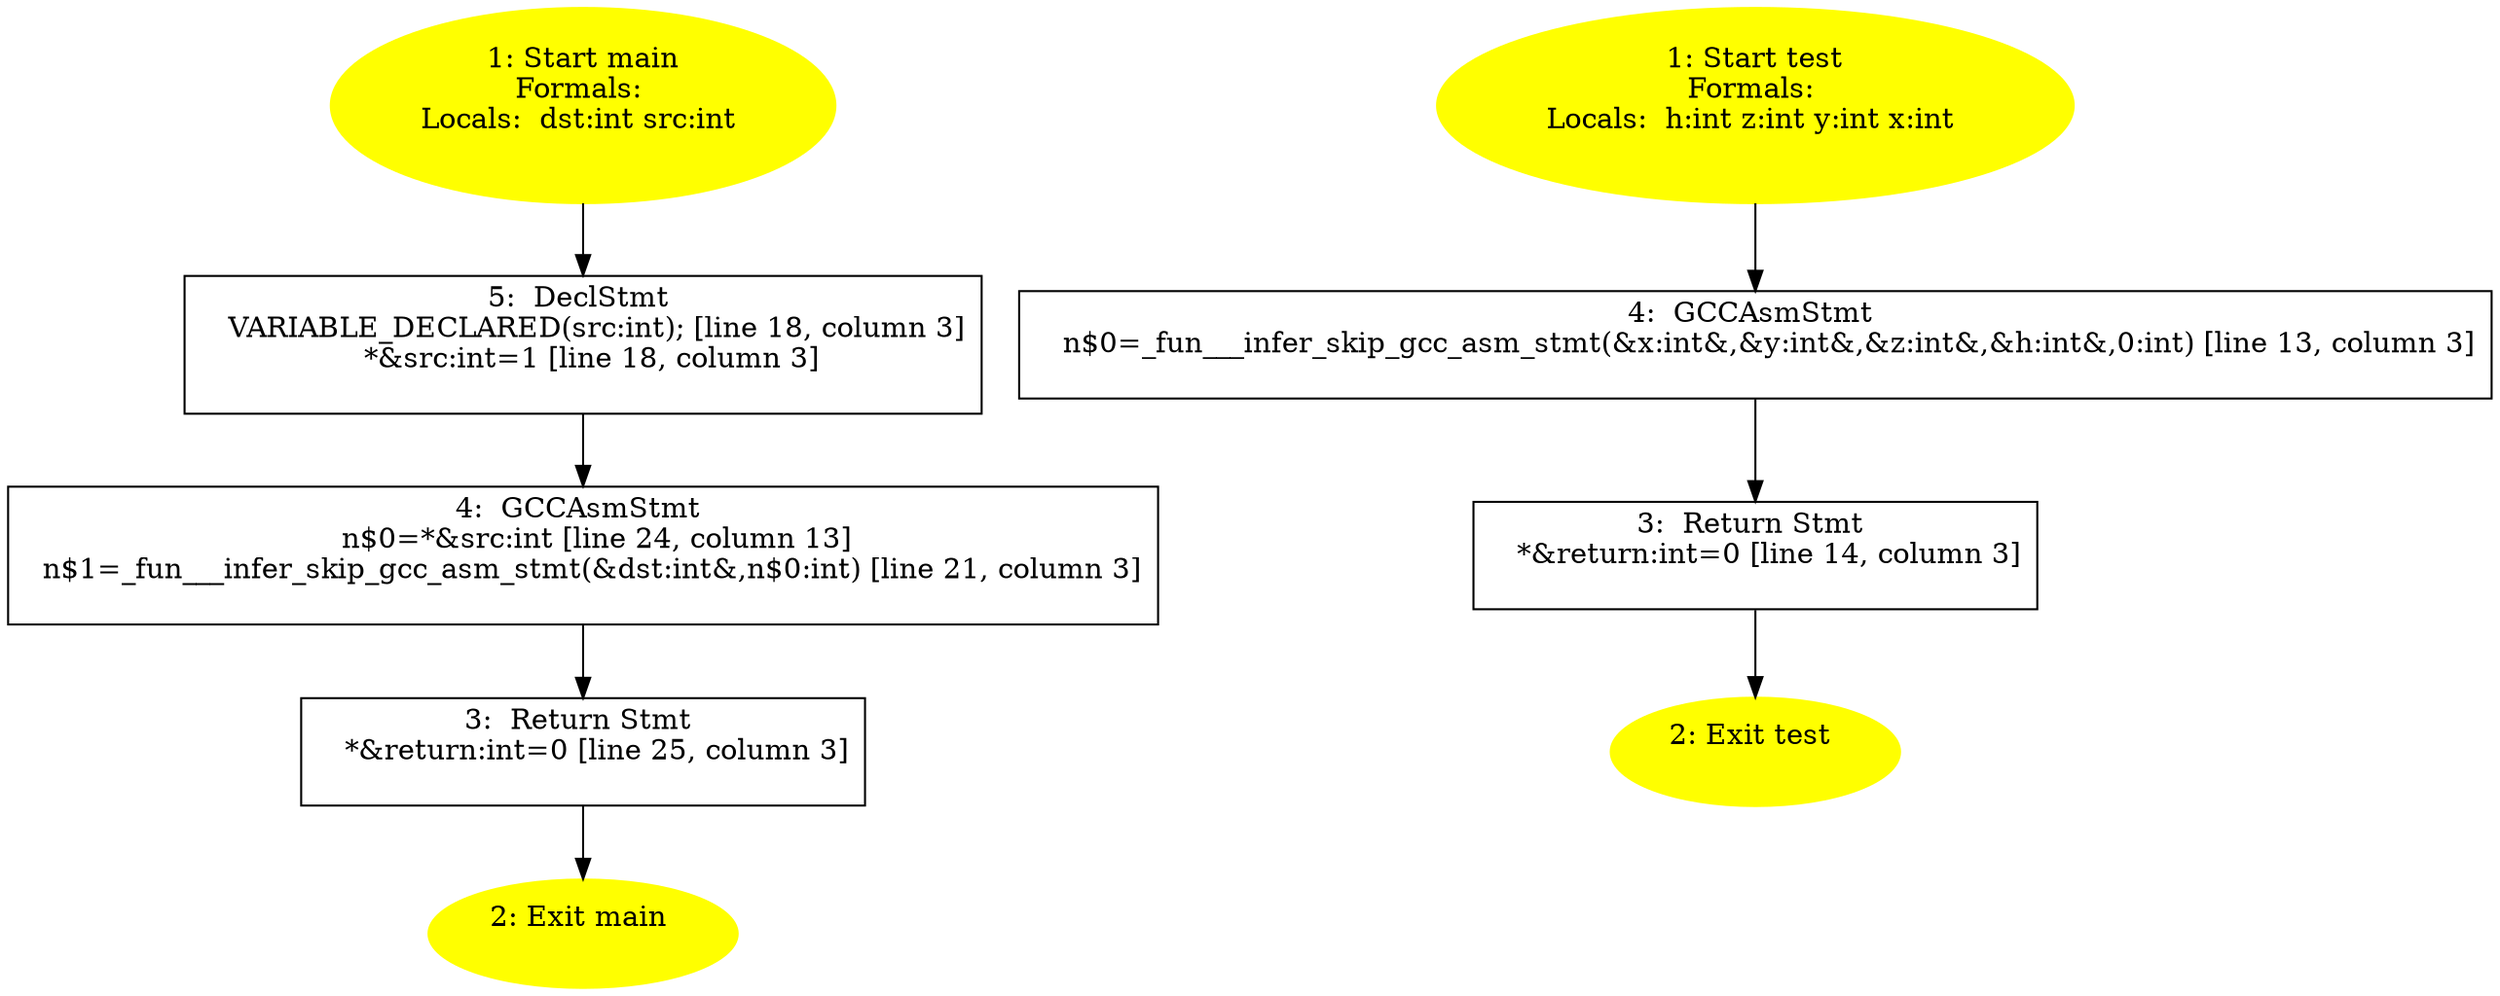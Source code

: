 /* @generated */
digraph cfg {
"main.fad58de7366495db_1" [label="1: Start main\nFormals: \nLocals:  dst:int src:int \n  " color=yellow style=filled]
	

	 "main.fad58de7366495db_1" -> "main.fad58de7366495db_5" ;
"main.fad58de7366495db_2" [label="2: Exit main \n  " color=yellow style=filled]
	

"main.fad58de7366495db_3" [label="3:  Return Stmt \n   *&return:int=0 [line 25, column 3]\n " shape="box"]
	

	 "main.fad58de7366495db_3" -> "main.fad58de7366495db_2" ;
"main.fad58de7366495db_4" [label="4:  GCCAsmStmt \n   n$0=*&src:int [line 24, column 13]\n  n$1=_fun___infer_skip_gcc_asm_stmt(&dst:int&,n$0:int) [line 21, column 3]\n " shape="box"]
	

	 "main.fad58de7366495db_4" -> "main.fad58de7366495db_3" ;
"main.fad58de7366495db_5" [label="5:  DeclStmt \n   VARIABLE_DECLARED(src:int); [line 18, column 3]\n  *&src:int=1 [line 18, column 3]\n " shape="box"]
	

	 "main.fad58de7366495db_5" -> "main.fad58de7366495db_4" ;
"test.098f6bcd4621d373_1" [label="1: Start test\nFormals: \nLocals:  h:int z:int y:int x:int \n  " color=yellow style=filled]
	

	 "test.098f6bcd4621d373_1" -> "test.098f6bcd4621d373_4" ;
"test.098f6bcd4621d373_2" [label="2: Exit test \n  " color=yellow style=filled]
	

"test.098f6bcd4621d373_3" [label="3:  Return Stmt \n   *&return:int=0 [line 14, column 3]\n " shape="box"]
	

	 "test.098f6bcd4621d373_3" -> "test.098f6bcd4621d373_2" ;
"test.098f6bcd4621d373_4" [label="4:  GCCAsmStmt \n   n$0=_fun___infer_skip_gcc_asm_stmt(&x:int&,&y:int&,&z:int&,&h:int&,0:int) [line 13, column 3]\n " shape="box"]
	

	 "test.098f6bcd4621d373_4" -> "test.098f6bcd4621d373_3" ;
}
